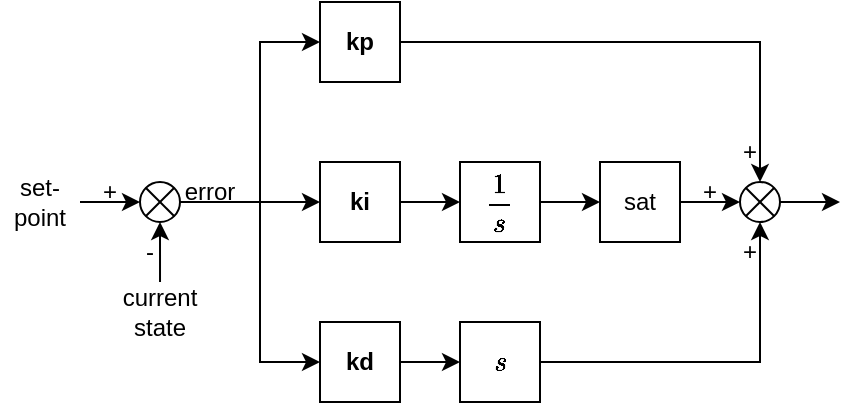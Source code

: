 <mxfile version="24.0.4" type="github">
  <diagram name="Page-1" id="twSKNyBGblwPvB1pkS_4">
    <mxGraphModel dx="574" dy="307" grid="1" gridSize="10" guides="1" tooltips="1" connect="1" arrows="1" fold="1" page="1" pageScale="1" pageWidth="827" pageHeight="1169" math="1" shadow="0">
      <root>
        <mxCell id="0" />
        <mxCell id="1" parent="0" />
        <mxCell id="lR8FC9wkC_hXhsZftpVI-1" value="&lt;b&gt;kp&lt;/b&gt;" style="rounded=0;whiteSpace=wrap;html=1;" vertex="1" parent="1">
          <mxGeometry x="190" y="160" width="40" height="40" as="geometry" />
        </mxCell>
        <mxCell id="lR8FC9wkC_hXhsZftpVI-11" style="edgeStyle=orthogonalEdgeStyle;rounded=0;orthogonalLoop=1;jettySize=auto;html=1;exitX=1;exitY=0.5;exitDx=0;exitDy=0;entryX=0;entryY=0.5;entryDx=0;entryDy=0;" edge="1" parent="1" source="lR8FC9wkC_hXhsZftpVI-2" target="lR8FC9wkC_hXhsZftpVI-9">
          <mxGeometry relative="1" as="geometry" />
        </mxCell>
        <mxCell id="lR8FC9wkC_hXhsZftpVI-2" value="&lt;b&gt;kd&lt;/b&gt;" style="rounded=0;whiteSpace=wrap;html=1;" vertex="1" parent="1">
          <mxGeometry x="190" y="320" width="40" height="40" as="geometry" />
        </mxCell>
        <mxCell id="lR8FC9wkC_hXhsZftpVI-10" style="edgeStyle=orthogonalEdgeStyle;rounded=0;orthogonalLoop=1;jettySize=auto;html=1;exitX=1;exitY=0.5;exitDx=0;exitDy=0;entryX=0;entryY=0.5;entryDx=0;entryDy=0;" edge="1" parent="1" source="lR8FC9wkC_hXhsZftpVI-3" target="lR8FC9wkC_hXhsZftpVI-8">
          <mxGeometry relative="1" as="geometry" />
        </mxCell>
        <mxCell id="lR8FC9wkC_hXhsZftpVI-3" value="&lt;b&gt;ki&lt;/b&gt;" style="rounded=0;whiteSpace=wrap;html=1;" vertex="1" parent="1">
          <mxGeometry x="190" y="240" width="40" height="40" as="geometry" />
        </mxCell>
        <mxCell id="lR8FC9wkC_hXhsZftpVI-5" style="edgeStyle=orthogonalEdgeStyle;rounded=0;orthogonalLoop=1;jettySize=auto;html=1;exitX=1;exitY=0.5;exitDx=0;exitDy=0;exitPerimeter=0;entryX=0;entryY=0.5;entryDx=0;entryDy=0;" edge="1" parent="1" source="lR8FC9wkC_hXhsZftpVI-4" target="lR8FC9wkC_hXhsZftpVI-3">
          <mxGeometry relative="1" as="geometry" />
        </mxCell>
        <mxCell id="lR8FC9wkC_hXhsZftpVI-6" style="edgeStyle=orthogonalEdgeStyle;rounded=0;orthogonalLoop=1;jettySize=auto;html=1;exitX=1;exitY=0.5;exitDx=0;exitDy=0;exitPerimeter=0;entryX=0;entryY=0.5;entryDx=0;entryDy=0;" edge="1" parent="1" source="lR8FC9wkC_hXhsZftpVI-4" target="lR8FC9wkC_hXhsZftpVI-1">
          <mxGeometry relative="1" as="geometry">
            <Array as="points">
              <mxPoint x="160" y="260" />
              <mxPoint x="160" y="180" />
            </Array>
          </mxGeometry>
        </mxCell>
        <mxCell id="lR8FC9wkC_hXhsZftpVI-7" style="edgeStyle=orthogonalEdgeStyle;rounded=0;orthogonalLoop=1;jettySize=auto;html=1;exitX=1;exitY=0.5;exitDx=0;exitDy=0;exitPerimeter=0;entryX=0;entryY=0.5;entryDx=0;entryDy=0;" edge="1" parent="1" source="lR8FC9wkC_hXhsZftpVI-4" target="lR8FC9wkC_hXhsZftpVI-2">
          <mxGeometry relative="1" as="geometry">
            <Array as="points">
              <mxPoint x="160" y="260" />
              <mxPoint x="160" y="340" />
            </Array>
          </mxGeometry>
        </mxCell>
        <mxCell id="lR8FC9wkC_hXhsZftpVI-22" style="edgeStyle=orthogonalEdgeStyle;rounded=0;orthogonalLoop=1;jettySize=auto;html=1;exitX=0;exitY=0.5;exitDx=0;exitDy=0;exitPerimeter=0;entryX=0;entryY=0.5;entryDx=0;entryDy=0;entryPerimeter=0;" edge="1" parent="1" target="lR8FC9wkC_hXhsZftpVI-4">
          <mxGeometry relative="1" as="geometry">
            <mxPoint x="70" y="260" as="sourcePoint" />
          </mxGeometry>
        </mxCell>
        <mxCell id="lR8FC9wkC_hXhsZftpVI-23" style="edgeStyle=orthogonalEdgeStyle;rounded=0;orthogonalLoop=1;jettySize=auto;html=1;exitX=0.5;exitY=1;exitDx=0;exitDy=0;exitPerimeter=0;entryX=0.5;entryY=1;entryDx=0;entryDy=0;entryPerimeter=0;" edge="1" parent="1" target="lR8FC9wkC_hXhsZftpVI-4">
          <mxGeometry relative="1" as="geometry">
            <mxPoint x="110.013" y="300" as="sourcePoint" />
          </mxGeometry>
        </mxCell>
        <mxCell id="lR8FC9wkC_hXhsZftpVI-4" value="" style="verticalLabelPosition=bottom;verticalAlign=top;html=1;shape=mxgraph.flowchart.or;" vertex="1" parent="1">
          <mxGeometry x="100" y="250" width="20" height="20" as="geometry" />
        </mxCell>
        <mxCell id="lR8FC9wkC_hXhsZftpVI-17" style="edgeStyle=orthogonalEdgeStyle;rounded=0;orthogonalLoop=1;jettySize=auto;html=1;exitX=1;exitY=0.5;exitDx=0;exitDy=0;entryX=0;entryY=0.5;entryDx=0;entryDy=0;" edge="1" parent="1" source="lR8FC9wkC_hXhsZftpVI-8" target="lR8FC9wkC_hXhsZftpVI-16">
          <mxGeometry relative="1" as="geometry" />
        </mxCell>
        <mxCell id="lR8FC9wkC_hXhsZftpVI-8" value="&lt;b&gt;$$\frac{1}{s}$$&lt;/b&gt;" style="rounded=0;whiteSpace=wrap;html=1;" vertex="1" parent="1">
          <mxGeometry x="260" y="240" width="40" height="40" as="geometry" />
        </mxCell>
        <mxCell id="lR8FC9wkC_hXhsZftpVI-9" value="&lt;b&gt;$$s$$&lt;/b&gt;" style="rounded=0;whiteSpace=wrap;html=1;" vertex="1" parent="1">
          <mxGeometry x="260" y="320" width="40" height="40" as="geometry" />
        </mxCell>
        <mxCell id="lR8FC9wkC_hXhsZftpVI-29" style="edgeStyle=orthogonalEdgeStyle;rounded=0;orthogonalLoop=1;jettySize=auto;html=1;exitX=1;exitY=0.5;exitDx=0;exitDy=0;exitPerimeter=0;" edge="1" parent="1" source="lR8FC9wkC_hXhsZftpVI-12">
          <mxGeometry relative="1" as="geometry">
            <mxPoint x="450" y="260.2" as="targetPoint" />
          </mxGeometry>
        </mxCell>
        <mxCell id="lR8FC9wkC_hXhsZftpVI-12" value="" style="verticalLabelPosition=bottom;verticalAlign=top;html=1;shape=mxgraph.flowchart.or;" vertex="1" parent="1">
          <mxGeometry x="400" y="250" width="20" height="20" as="geometry" />
        </mxCell>
        <mxCell id="lR8FC9wkC_hXhsZftpVI-13" style="edgeStyle=orthogonalEdgeStyle;rounded=0;orthogonalLoop=1;jettySize=auto;html=1;exitX=1;exitY=0.5;exitDx=0;exitDy=0;entryX=0.5;entryY=0;entryDx=0;entryDy=0;entryPerimeter=0;" edge="1" parent="1" source="lR8FC9wkC_hXhsZftpVI-1" target="lR8FC9wkC_hXhsZftpVI-12">
          <mxGeometry relative="1" as="geometry" />
        </mxCell>
        <mxCell id="lR8FC9wkC_hXhsZftpVI-15" style="edgeStyle=orthogonalEdgeStyle;rounded=0;orthogonalLoop=1;jettySize=auto;html=1;exitX=1;exitY=0.5;exitDx=0;exitDy=0;entryX=0.5;entryY=1;entryDx=0;entryDy=0;entryPerimeter=0;" edge="1" parent="1" source="lR8FC9wkC_hXhsZftpVI-9" target="lR8FC9wkC_hXhsZftpVI-12">
          <mxGeometry relative="1" as="geometry" />
        </mxCell>
        <mxCell id="lR8FC9wkC_hXhsZftpVI-16" value="sat" style="rounded=0;whiteSpace=wrap;html=1;" vertex="1" parent="1">
          <mxGeometry x="330" y="240" width="40" height="40" as="geometry" />
        </mxCell>
        <mxCell id="lR8FC9wkC_hXhsZftpVI-18" style="edgeStyle=orthogonalEdgeStyle;rounded=0;orthogonalLoop=1;jettySize=auto;html=1;exitX=1;exitY=0.5;exitDx=0;exitDy=0;entryX=0;entryY=0.5;entryDx=0;entryDy=0;entryPerimeter=0;" edge="1" parent="1" source="lR8FC9wkC_hXhsZftpVI-16" target="lR8FC9wkC_hXhsZftpVI-12">
          <mxGeometry relative="1" as="geometry" />
        </mxCell>
        <mxCell id="lR8FC9wkC_hXhsZftpVI-24" value="current state" style="text;strokeColor=none;align=center;fillColor=none;html=1;verticalAlign=middle;whiteSpace=wrap;rounded=0;" vertex="1" parent="1">
          <mxGeometry x="90" y="300" width="40" height="30" as="geometry" />
        </mxCell>
        <mxCell id="lR8FC9wkC_hXhsZftpVI-25" value="set-point" style="text;strokeColor=none;align=center;fillColor=none;html=1;verticalAlign=middle;whiteSpace=wrap;rounded=0;" vertex="1" parent="1">
          <mxGeometry x="30" y="245" width="40" height="30" as="geometry" />
        </mxCell>
        <mxCell id="lR8FC9wkC_hXhsZftpVI-26" value="+" style="text;strokeColor=none;align=center;fillColor=none;html=1;verticalAlign=middle;whiteSpace=wrap;rounded=0;" vertex="1" parent="1">
          <mxGeometry x="80" y="250" width="10" height="10" as="geometry" />
        </mxCell>
        <mxCell id="lR8FC9wkC_hXhsZftpVI-27" value="-" style="text;strokeColor=none;align=center;fillColor=none;html=1;verticalAlign=middle;whiteSpace=wrap;rounded=0;" vertex="1" parent="1">
          <mxGeometry x="100" y="280" width="10" height="10" as="geometry" />
        </mxCell>
        <mxCell id="lR8FC9wkC_hXhsZftpVI-28" value="error" style="text;strokeColor=none;align=center;fillColor=none;html=1;verticalAlign=middle;whiteSpace=wrap;rounded=0;" vertex="1" parent="1">
          <mxGeometry x="120" y="250" width="30" height="10" as="geometry" />
        </mxCell>
        <mxCell id="lR8FC9wkC_hXhsZftpVI-30" value="+" style="text;strokeColor=none;align=center;fillColor=none;html=1;verticalAlign=middle;whiteSpace=wrap;rounded=0;" vertex="1" parent="1">
          <mxGeometry x="380" y="250" width="10" height="10" as="geometry" />
        </mxCell>
        <mxCell id="lR8FC9wkC_hXhsZftpVI-31" value="+" style="text;strokeColor=none;align=center;fillColor=none;html=1;verticalAlign=middle;whiteSpace=wrap;rounded=0;" vertex="1" parent="1">
          <mxGeometry x="400" y="280" width="10" height="10" as="geometry" />
        </mxCell>
        <mxCell id="lR8FC9wkC_hXhsZftpVI-32" value="+" style="text;strokeColor=none;align=center;fillColor=none;html=1;verticalAlign=middle;whiteSpace=wrap;rounded=0;" vertex="1" parent="1">
          <mxGeometry x="400" y="230" width="10" height="10" as="geometry" />
        </mxCell>
      </root>
    </mxGraphModel>
  </diagram>
</mxfile>
